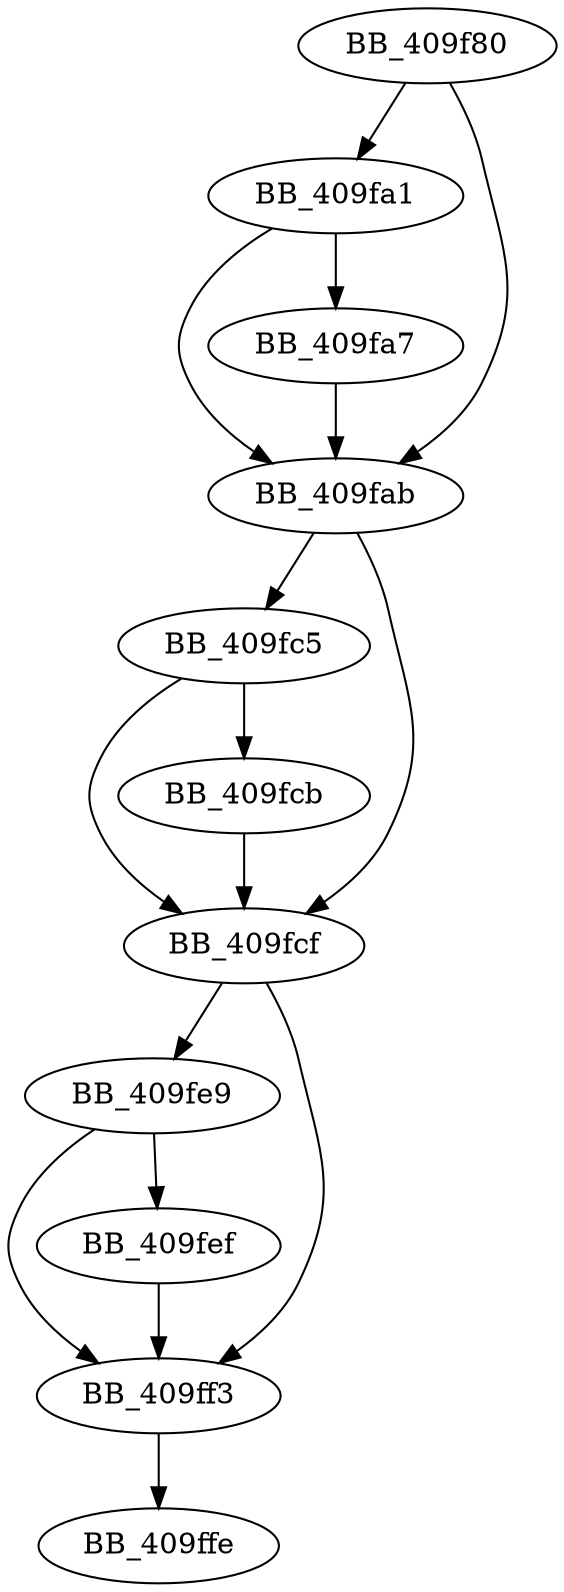 DiGraph sub_409F80{
BB_409f80->BB_409fa1
BB_409f80->BB_409fab
BB_409fa1->BB_409fa7
BB_409fa1->BB_409fab
BB_409fa7->BB_409fab
BB_409fab->BB_409fc5
BB_409fab->BB_409fcf
BB_409fc5->BB_409fcb
BB_409fc5->BB_409fcf
BB_409fcb->BB_409fcf
BB_409fcf->BB_409fe9
BB_409fcf->BB_409ff3
BB_409fe9->BB_409fef
BB_409fe9->BB_409ff3
BB_409fef->BB_409ff3
BB_409ff3->BB_409ffe
}
